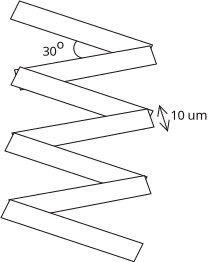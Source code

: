<?xml version="1.0" encoding="UTF-8"?>
<dia:diagram xmlns:dia="http://www.lysator.liu.se/~alla/dia/">
  <dia:layer name="Background" visible="true" active="true">
    <dia:object type="Standard - Polygon" version="0" id="O0">
      <dia:attribute name="obj_pos">
        <dia:point val="-3.987,4"/>
      </dia:attribute>
      <dia:attribute name="obj_bb">
        <dia:rectangle val="-4.438,4;2.663,7.1"/>
      </dia:attribute>
      <dia:attribute name="poly_points">
        <dia:point val="-3.987,4"/>
        <dia:point val="2.663,6.2"/>
        <dia:point val="2.212,7.1"/>
        <dia:point val="-4.438,4.9"/>
      </dia:attribute>
      <dia:attribute name="line_color">
        <dia:color val="#181414"/>
      </dia:attribute>
      <dia:attribute name="line_width">
        <dia:real val="0"/>
      </dia:attribute>
      <dia:attribute name="show_background">
        <dia:boolean val="true"/>
      </dia:attribute>
    </dia:object>
    <dia:object type="Standard - Polygon" version="0" id="O1">
      <dia:attribute name="obj_pos">
        <dia:point val="-4.237,7.45"/>
      </dia:attribute>
      <dia:attribute name="obj_bb">
        <dia:rectangle val="-4.237,6.245;2.862,8.45"/>
      </dia:attribute>
      <dia:attribute name="poly_points">
        <dia:point val="-4.237,7.45"/>
        <dia:point val="2.538,6.245"/>
        <dia:point val="2.862,7.15"/>
        <dia:point val="-3.938,8.45"/>
      </dia:attribute>
      <dia:attribute name="line_color">
        <dia:color val="#181414"/>
      </dia:attribute>
      <dia:attribute name="line_width">
        <dia:real val="0"/>
      </dia:attribute>
      <dia:attribute name="show_background">
        <dia:boolean val="true"/>
      </dia:attribute>
    </dia:object>
    <dia:object type="Standard - Polygon" version="0" id="O2">
      <dia:attribute name="obj_pos">
        <dia:point val="-3.962,7.295"/>
      </dia:attribute>
      <dia:attribute name="obj_bb">
        <dia:rectangle val="-4.412,7.295;2.688,10.395"/>
      </dia:attribute>
      <dia:attribute name="poly_points">
        <dia:point val="-3.962,7.295"/>
        <dia:point val="2.688,9.495"/>
        <dia:point val="2.237,10.395"/>
        <dia:point val="-4.412,8.195"/>
      </dia:attribute>
      <dia:attribute name="line_color">
        <dia:color val="#181414"/>
      </dia:attribute>
      <dia:attribute name="line_width">
        <dia:real val="0"/>
      </dia:attribute>
      <dia:attribute name="show_background">
        <dia:boolean val="true"/>
      </dia:attribute>
    </dia:object>
    <dia:object type="Standard - Polygon" version="0" id="O3">
      <dia:attribute name="obj_pos">
        <dia:point val="-4.362,10.6"/>
      </dia:attribute>
      <dia:attribute name="obj_bb">
        <dia:rectangle val="-4.362,9.395;2.737,11.6"/>
      </dia:attribute>
      <dia:attribute name="poly_points">
        <dia:point val="-4.362,10.6"/>
        <dia:point val="2.413,9.395"/>
        <dia:point val="2.737,10.3"/>
        <dia:point val="-4.062,11.6"/>
      </dia:attribute>
      <dia:attribute name="line_color">
        <dia:color val="#181414"/>
      </dia:attribute>
      <dia:attribute name="line_width">
        <dia:real val="0"/>
      </dia:attribute>
      <dia:attribute name="show_background">
        <dia:boolean val="true"/>
      </dia:attribute>
    </dia:object>
    <dia:object type="Standard - Polygon" version="0" id="O4">
      <dia:attribute name="obj_pos">
        <dia:point val="-4.263,10.595"/>
      </dia:attribute>
      <dia:attribute name="obj_bb">
        <dia:rectangle val="-4.713,10.595;2.388,13.695"/>
      </dia:attribute>
      <dia:attribute name="poly_points">
        <dia:point val="-4.263,10.595"/>
        <dia:point val="2.388,12.795"/>
        <dia:point val="1.938,13.695"/>
        <dia:point val="-4.713,11.495"/>
      </dia:attribute>
      <dia:attribute name="line_color">
        <dia:color val="#181414"/>
      </dia:attribute>
      <dia:attribute name="line_width">
        <dia:real val="0"/>
      </dia:attribute>
      <dia:attribute name="show_background">
        <dia:boolean val="true"/>
      </dia:attribute>
    </dia:object>
    <dia:object type="Standard - Polygon" version="0" id="O5">
      <dia:attribute name="obj_pos">
        <dia:point val="-4.513,13.938"/>
      </dia:attribute>
      <dia:attribute name="obj_bb">
        <dia:rectangle val="-4.513,12.732;2.587,14.938"/>
      </dia:attribute>
      <dia:attribute name="poly_points">
        <dia:point val="-4.513,13.938"/>
        <dia:point val="2.263,12.732"/>
        <dia:point val="2.587,13.637"/>
        <dia:point val="-4.213,14.938"/>
      </dia:attribute>
      <dia:attribute name="line_color">
        <dia:color val="#181414"/>
      </dia:attribute>
      <dia:attribute name="line_width">
        <dia:real val="0"/>
      </dia:attribute>
      <dia:attribute name="show_background">
        <dia:boolean val="true"/>
      </dia:attribute>
    </dia:object>
    <dia:object type="Standard - Polygon" version="0" id="O6">
      <dia:attribute name="obj_pos">
        <dia:point val="-4.463,13.932"/>
      </dia:attribute>
      <dia:attribute name="obj_bb">
        <dia:rectangle val="-4.912,13.932;2.188,17.032"/>
      </dia:attribute>
      <dia:attribute name="poly_points">
        <dia:point val="-4.463,13.932"/>
        <dia:point val="2.188,16.133"/>
        <dia:point val="1.738,17.032"/>
        <dia:point val="-4.912,14.832"/>
      </dia:attribute>
      <dia:attribute name="line_color">
        <dia:color val="#181414"/>
      </dia:attribute>
      <dia:attribute name="line_width">
        <dia:real val="0"/>
      </dia:attribute>
      <dia:attribute name="show_background">
        <dia:boolean val="true"/>
      </dia:attribute>
    </dia:object>
    <dia:object type="Standard - Arc" version="0" id="O7">
      <dia:attribute name="obj_pos">
        <dia:point val="-1.113,6"/>
      </dia:attribute>
      <dia:attribute name="obj_bb">
        <dia:rectangle val="-1.272,6;-0.85,6.848"/>
      </dia:attribute>
      <dia:attribute name="conn_endpoints">
        <dia:point val="-1.113,6"/>
        <dia:point val="-0.85,6.848"/>
      </dia:attribute>
      <dia:attribute name="arc_color">
        <dia:color val="#181414"/>
      </dia:attribute>
      <dia:attribute name="curve_distance">
        <dia:real val="0.282"/>
      </dia:attribute>
      <dia:attribute name="line_width">
        <dia:real val="0"/>
      </dia:attribute>
      <dia:connections>
        <dia:connection handle="0" to="O0" connection="5"/>
        <dia:connection handle="1" to="O1" connection="1"/>
      </dia:connections>
    </dia:object>
    <dia:object type="Standard - Text" version="1" id="O8">
      <dia:attribute name="obj_pos">
        <dia:point val="-2.837,6.737"/>
      </dia:attribute>
      <dia:attribute name="obj_bb">
        <dia:rectangle val="-2.837,6.143;-1.82,6.89"/>
      </dia:attribute>
      <dia:attribute name="text">
        <dia:composite type="text">
          <dia:attribute name="string">
            <dia:string>#30 #</dia:string>
          </dia:attribute>
          <dia:attribute name="font">
            <dia:font family="sans" style="0" name="Helvetica"/>
          </dia:attribute>
          <dia:attribute name="height">
            <dia:real val="0.8"/>
          </dia:attribute>
          <dia:attribute name="pos">
            <dia:point val="-2.837,6.737"/>
          </dia:attribute>
          <dia:attribute name="color">
            <dia:color val="#181414"/>
          </dia:attribute>
          <dia:attribute name="alignment">
            <dia:enum val="0"/>
          </dia:attribute>
        </dia:composite>
      </dia:attribute>
      <dia:attribute name="valign">
        <dia:enum val="3"/>
      </dia:attribute>
    </dia:object>
    <dia:object type="Standard - Text" version="1" id="O9">
      <dia:attribute name="obj_pos">
        <dia:point val="-2.138,6.388"/>
      </dia:attribute>
      <dia:attribute name="obj_bb">
        <dia:rectangle val="-2.138,5.793;-1.745,6.54"/>
      </dia:attribute>
      <dia:attribute name="text">
        <dia:composite type="text">
          <dia:attribute name="string">
            <dia:string>#o#</dia:string>
          </dia:attribute>
          <dia:attribute name="font">
            <dia:font family="sans" style="0" name="Helvetica"/>
          </dia:attribute>
          <dia:attribute name="height">
            <dia:real val="0.8"/>
          </dia:attribute>
          <dia:attribute name="pos">
            <dia:point val="-2.138,6.388"/>
          </dia:attribute>
          <dia:attribute name="color">
            <dia:color val="#181414"/>
          </dia:attribute>
          <dia:attribute name="alignment">
            <dia:enum val="0"/>
          </dia:attribute>
        </dia:composite>
      </dia:attribute>
      <dia:attribute name="valign">
        <dia:enum val="3"/>
      </dia:attribute>
    </dia:object>
    <dia:object type="Standard - Line" version="0" id="O10">
      <dia:attribute name="obj_pos">
        <dia:point val="3.013,9.238"/>
      </dia:attribute>
      <dia:attribute name="obj_bb">
        <dia:rectangle val="2.927,9.238;3.498,10.488"/>
      </dia:attribute>
      <dia:attribute name="conn_endpoints">
        <dia:point val="3.013,9.238"/>
        <dia:point val="3.413,10.488"/>
      </dia:attribute>
      <dia:attribute name="numcp">
        <dia:int val="1"/>
      </dia:attribute>
      <dia:attribute name="line_color">
        <dia:color val="#181414"/>
      </dia:attribute>
      <dia:attribute name="line_width">
        <dia:real val="0"/>
      </dia:attribute>
      <dia:attribute name="start_arrow">
        <dia:enum val="1"/>
      </dia:attribute>
      <dia:attribute name="start_arrow_length">
        <dia:real val="0.5"/>
      </dia:attribute>
      <dia:attribute name="start_arrow_width">
        <dia:real val="0.5"/>
      </dia:attribute>
      <dia:attribute name="end_arrow">
        <dia:enum val="1"/>
      </dia:attribute>
      <dia:attribute name="end_arrow_length">
        <dia:real val="0.5"/>
      </dia:attribute>
      <dia:attribute name="end_arrow_width">
        <dia:real val="0.5"/>
      </dia:attribute>
    </dia:object>
    <dia:object type="Standard - Text" version="1" id="O11">
      <dia:attribute name="obj_pos">
        <dia:point val="3.562,9.938"/>
      </dia:attribute>
      <dia:attribute name="obj_bb">
        <dia:rectangle val="3.562,9.342;5.607,10.09"/>
      </dia:attribute>
      <dia:attribute name="text">
        <dia:composite type="text">
          <dia:attribute name="string">
            <dia:string>#10 um#</dia:string>
          </dia:attribute>
          <dia:attribute name="font">
            <dia:font family="sans" style="0" name="Helvetica"/>
          </dia:attribute>
          <dia:attribute name="height">
            <dia:real val="0.8"/>
          </dia:attribute>
          <dia:attribute name="pos">
            <dia:point val="3.562,9.938"/>
          </dia:attribute>
          <dia:attribute name="color">
            <dia:color val="#181414"/>
          </dia:attribute>
          <dia:attribute name="alignment">
            <dia:enum val="0"/>
          </dia:attribute>
        </dia:composite>
      </dia:attribute>
      <dia:attribute name="valign">
        <dia:enum val="3"/>
      </dia:attribute>
    </dia:object>
  </dia:layer>
</dia:diagram>
